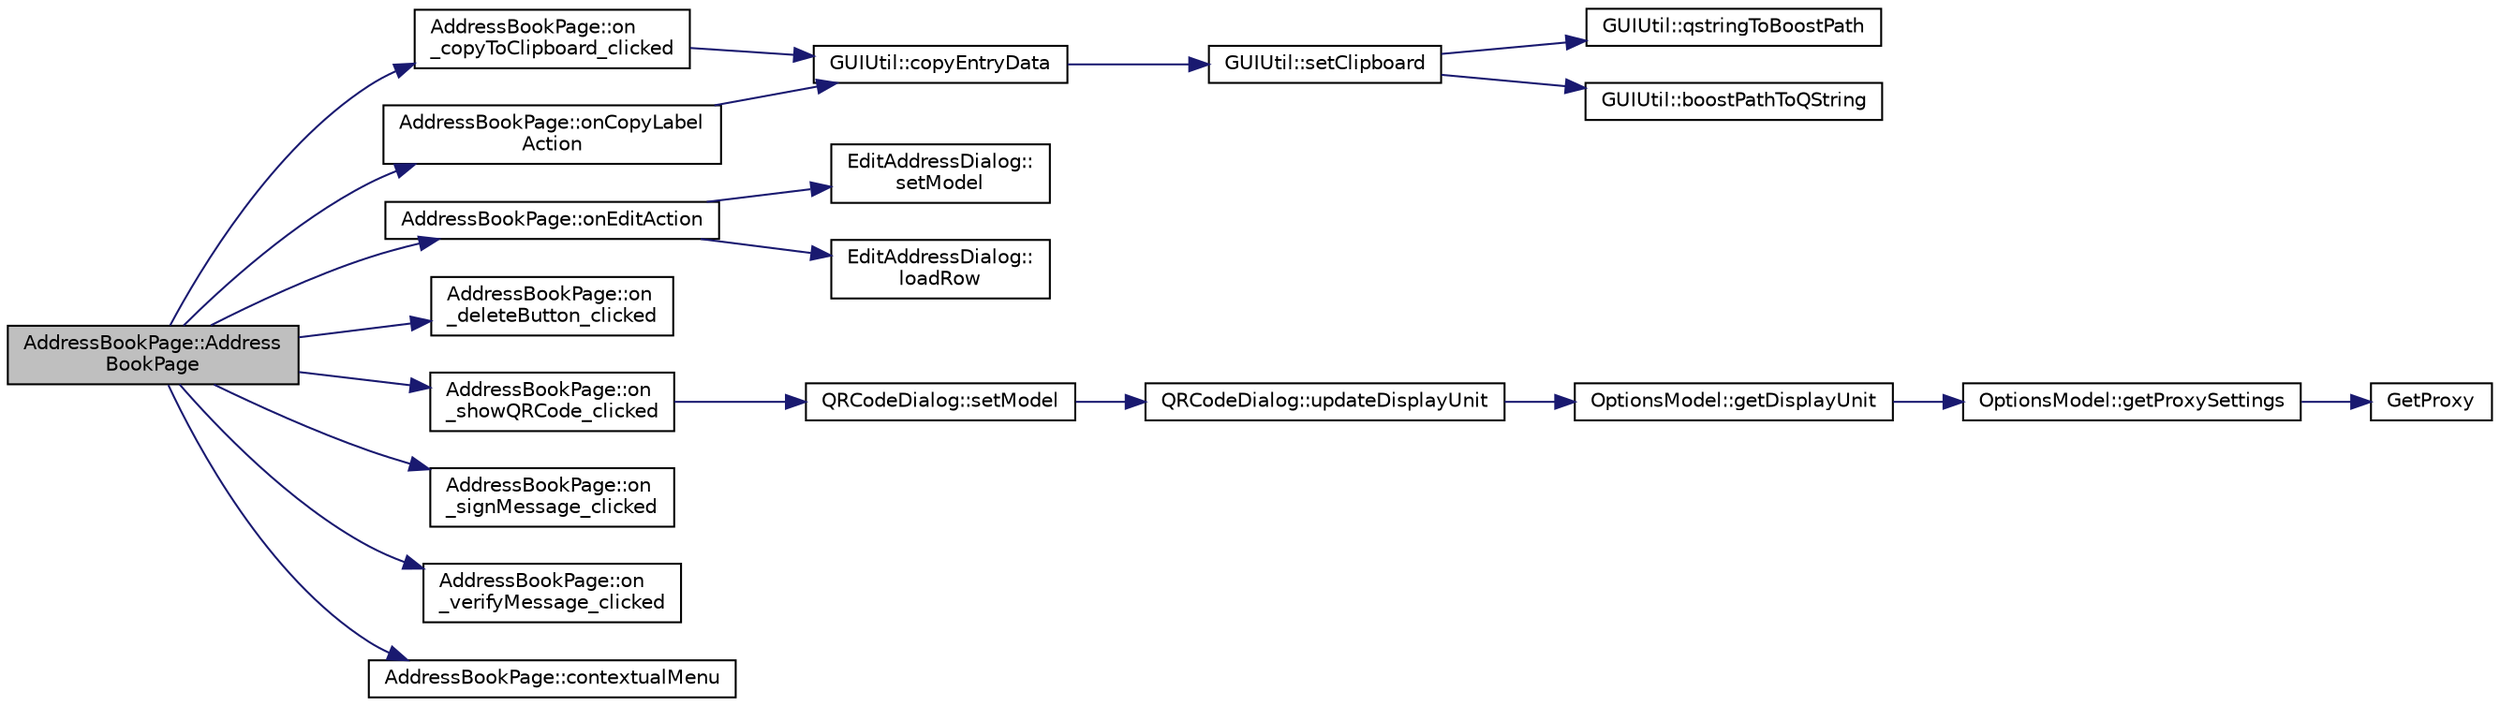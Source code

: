 digraph "AddressBookPage::AddressBookPage"
{
  edge [fontname="Helvetica",fontsize="10",labelfontname="Helvetica",labelfontsize="10"];
  node [fontname="Helvetica",fontsize="10",shape=record];
  rankdir="LR";
  Node0 [label="AddressBookPage::Address\lBookPage",height=0.2,width=0.4,color="black", fillcolor="grey75", style="filled", fontcolor="black"];
  Node0 -> Node1 [color="midnightblue",fontsize="10",style="solid",fontname="Helvetica"];
  Node1 [label="AddressBookPage::on\l_copyToClipboard_clicked",height=0.2,width=0.4,color="black", fillcolor="white", style="filled",URL="$class_address_book_page.html#add39559a7cd04d625df2d6d51d963069",tooltip="Copy address of currently selected address entry to clipboard. "];
  Node1 -> Node2 [color="midnightblue",fontsize="10",style="solid",fontname="Helvetica"];
  Node2 [label="GUIUtil::copyEntryData",height=0.2,width=0.4,color="black", fillcolor="white", style="filled",URL="$namespace_g_u_i_util.html#ae231227ad96528c828e1c846f253f642",tooltip="Copy a field of the currently selected entry of a view to the clipboard. "];
  Node2 -> Node3 [color="midnightblue",fontsize="10",style="solid",fontname="Helvetica"];
  Node3 [label="GUIUtil::setClipboard",height=0.2,width=0.4,color="black", fillcolor="white", style="filled",URL="$namespace_g_u_i_util.html#aef655b19f129179ca32f11a4d0da1a07"];
  Node3 -> Node4 [color="midnightblue",fontsize="10",style="solid",fontname="Helvetica"];
  Node4 [label="GUIUtil::qstringToBoostPath",height=0.2,width=0.4,color="black", fillcolor="white", style="filled",URL="$namespace_g_u_i_util.html#a23e76d4663b416f0d59f0a8fe89b018c"];
  Node3 -> Node5 [color="midnightblue",fontsize="10",style="solid",fontname="Helvetica"];
  Node5 [label="GUIUtil::boostPathToQString",height=0.2,width=0.4,color="black", fillcolor="white", style="filled",URL="$namespace_g_u_i_util.html#a8bbd2bea6cbc55658e8496603d1fd564"];
  Node0 -> Node6 [color="midnightblue",fontsize="10",style="solid",fontname="Helvetica"];
  Node6 [label="AddressBookPage::onCopyLabel\lAction",height=0.2,width=0.4,color="black", fillcolor="white", style="filled",URL="$class_address_book_page.html#a13592aacb4316283b51c1b03a10ef190",tooltip="Copy label of currently selected address entry to clipboard. "];
  Node6 -> Node2 [color="midnightblue",fontsize="10",style="solid",fontname="Helvetica"];
  Node0 -> Node7 [color="midnightblue",fontsize="10",style="solid",fontname="Helvetica"];
  Node7 [label="AddressBookPage::onEditAction",height=0.2,width=0.4,color="black", fillcolor="white", style="filled",URL="$class_address_book_page.html#a00b9dc5da59d39ae90af3ff41f8d9b76",tooltip="Edit currently selected address entry. "];
  Node7 -> Node8 [color="midnightblue",fontsize="10",style="solid",fontname="Helvetica"];
  Node8 [label="EditAddressDialog::\lsetModel",height=0.2,width=0.4,color="black", fillcolor="white", style="filled",URL="$class_edit_address_dialog.html#a57d26af2c34bd45c06596e9b3fc9a446"];
  Node7 -> Node9 [color="midnightblue",fontsize="10",style="solid",fontname="Helvetica"];
  Node9 [label="EditAddressDialog::\lloadRow",height=0.2,width=0.4,color="black", fillcolor="white", style="filled",URL="$class_edit_address_dialog.html#a45d90d6f757fb4b20788710c8533036b"];
  Node0 -> Node10 [color="midnightblue",fontsize="10",style="solid",fontname="Helvetica"];
  Node10 [label="AddressBookPage::on\l_deleteButton_clicked",height=0.2,width=0.4,color="black", fillcolor="white", style="filled",URL="$class_address_book_page.html#a057c48c226985d1bfb346d60fa483569"];
  Node0 -> Node11 [color="midnightblue",fontsize="10",style="solid",fontname="Helvetica"];
  Node11 [label="AddressBookPage::on\l_showQRCode_clicked",height=0.2,width=0.4,color="black", fillcolor="white", style="filled",URL="$class_address_book_page.html#a597d261d7ba450b3bf1166ccc045f0a7"];
  Node11 -> Node12 [color="midnightblue",fontsize="10",style="solid",fontname="Helvetica"];
  Node12 [label="QRCodeDialog::setModel",height=0.2,width=0.4,color="black", fillcolor="white", style="filled",URL="$class_q_r_code_dialog.html#ad8c7cde7d76063aee411ac47c29c2396"];
  Node12 -> Node13 [color="midnightblue",fontsize="10",style="solid",fontname="Helvetica"];
  Node13 [label="QRCodeDialog::updateDisplayUnit",height=0.2,width=0.4,color="black", fillcolor="white", style="filled",URL="$class_q_r_code_dialog.html#a8988ab72614daa0b397cd42a3eed0a17"];
  Node13 -> Node14 [color="midnightblue",fontsize="10",style="solid",fontname="Helvetica"];
  Node14 [label="OptionsModel::getDisplayUnit",height=0.2,width=0.4,color="black", fillcolor="white", style="filled",URL="$class_options_model.html#a3b6e4d4ef42be3aaba315b8cd14f468e"];
  Node14 -> Node15 [color="midnightblue",fontsize="10",style="solid",fontname="Helvetica"];
  Node15 [label="OptionsModel::getProxySettings",height=0.2,width=0.4,color="black", fillcolor="white", style="filled",URL="$class_options_model.html#a0fa582a801df3753c2c50840c40bb350"];
  Node15 -> Node16 [color="midnightblue",fontsize="10",style="solid",fontname="Helvetica"];
  Node16 [label="GetProxy",height=0.2,width=0.4,color="black", fillcolor="white", style="filled",URL="$netbase_8cpp.html#a4e67b39fc1769663260d791d2f4d049d"];
  Node0 -> Node17 [color="midnightblue",fontsize="10",style="solid",fontname="Helvetica"];
  Node17 [label="AddressBookPage::on\l_signMessage_clicked",height=0.2,width=0.4,color="black", fillcolor="white", style="filled",URL="$class_address_book_page.html#a22938e352fa72bd932baf2d8e18bc1e1"];
  Node0 -> Node18 [color="midnightblue",fontsize="10",style="solid",fontname="Helvetica"];
  Node18 [label="AddressBookPage::on\l_verifyMessage_clicked",height=0.2,width=0.4,color="black", fillcolor="white", style="filled",URL="$class_address_book_page.html#a66ca9d67cfacf790f5ac7e4745efb1bc"];
  Node0 -> Node19 [color="midnightblue",fontsize="10",style="solid",fontname="Helvetica"];
  Node19 [label="AddressBookPage::contextualMenu",height=0.2,width=0.4,color="black", fillcolor="white", style="filled",URL="$class_address_book_page.html#a720ae688d56255e6d38ee5af28533639",tooltip="Spawn contextual menu (right mouse menu) for address book entry. "];
}
